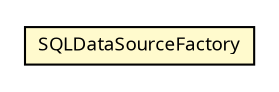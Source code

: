#!/usr/local/bin/dot
#
# Class diagram 
# Generated by UMLGraph version R5_6 (http://www.umlgraph.org/)
#

digraph G {
	edge [fontname="Trebuchet MS",fontsize=10,labelfontname="Trebuchet MS",labelfontsize=10];
	node [fontname="Trebuchet MS",fontsize=10,shape=plaintext];
	nodesep=0.25;
	ranksep=0.5;
	// se.cambio.cds.model.dataSource.dao.SQLDataSourceFactory
	c301678 [label=<<table title="se.cambio.cds.model.dataSource.dao.SQLDataSourceFactory" border="0" cellborder="1" cellspacing="0" cellpadding="2" port="p" bgcolor="lemonChiffon" href="./SQLDataSourceFactory.html">
		<tr><td><table border="0" cellspacing="0" cellpadding="1">
<tr><td align="center" balign="center"><font face="Trebuchet MS"> SQLDataSourceFactory </font></td></tr>
		</table></td></tr>
		</table>>, URL="./SQLDataSourceFactory.html", fontname="Trebuchet MS", fontcolor="black", fontsize=9.0];
}

